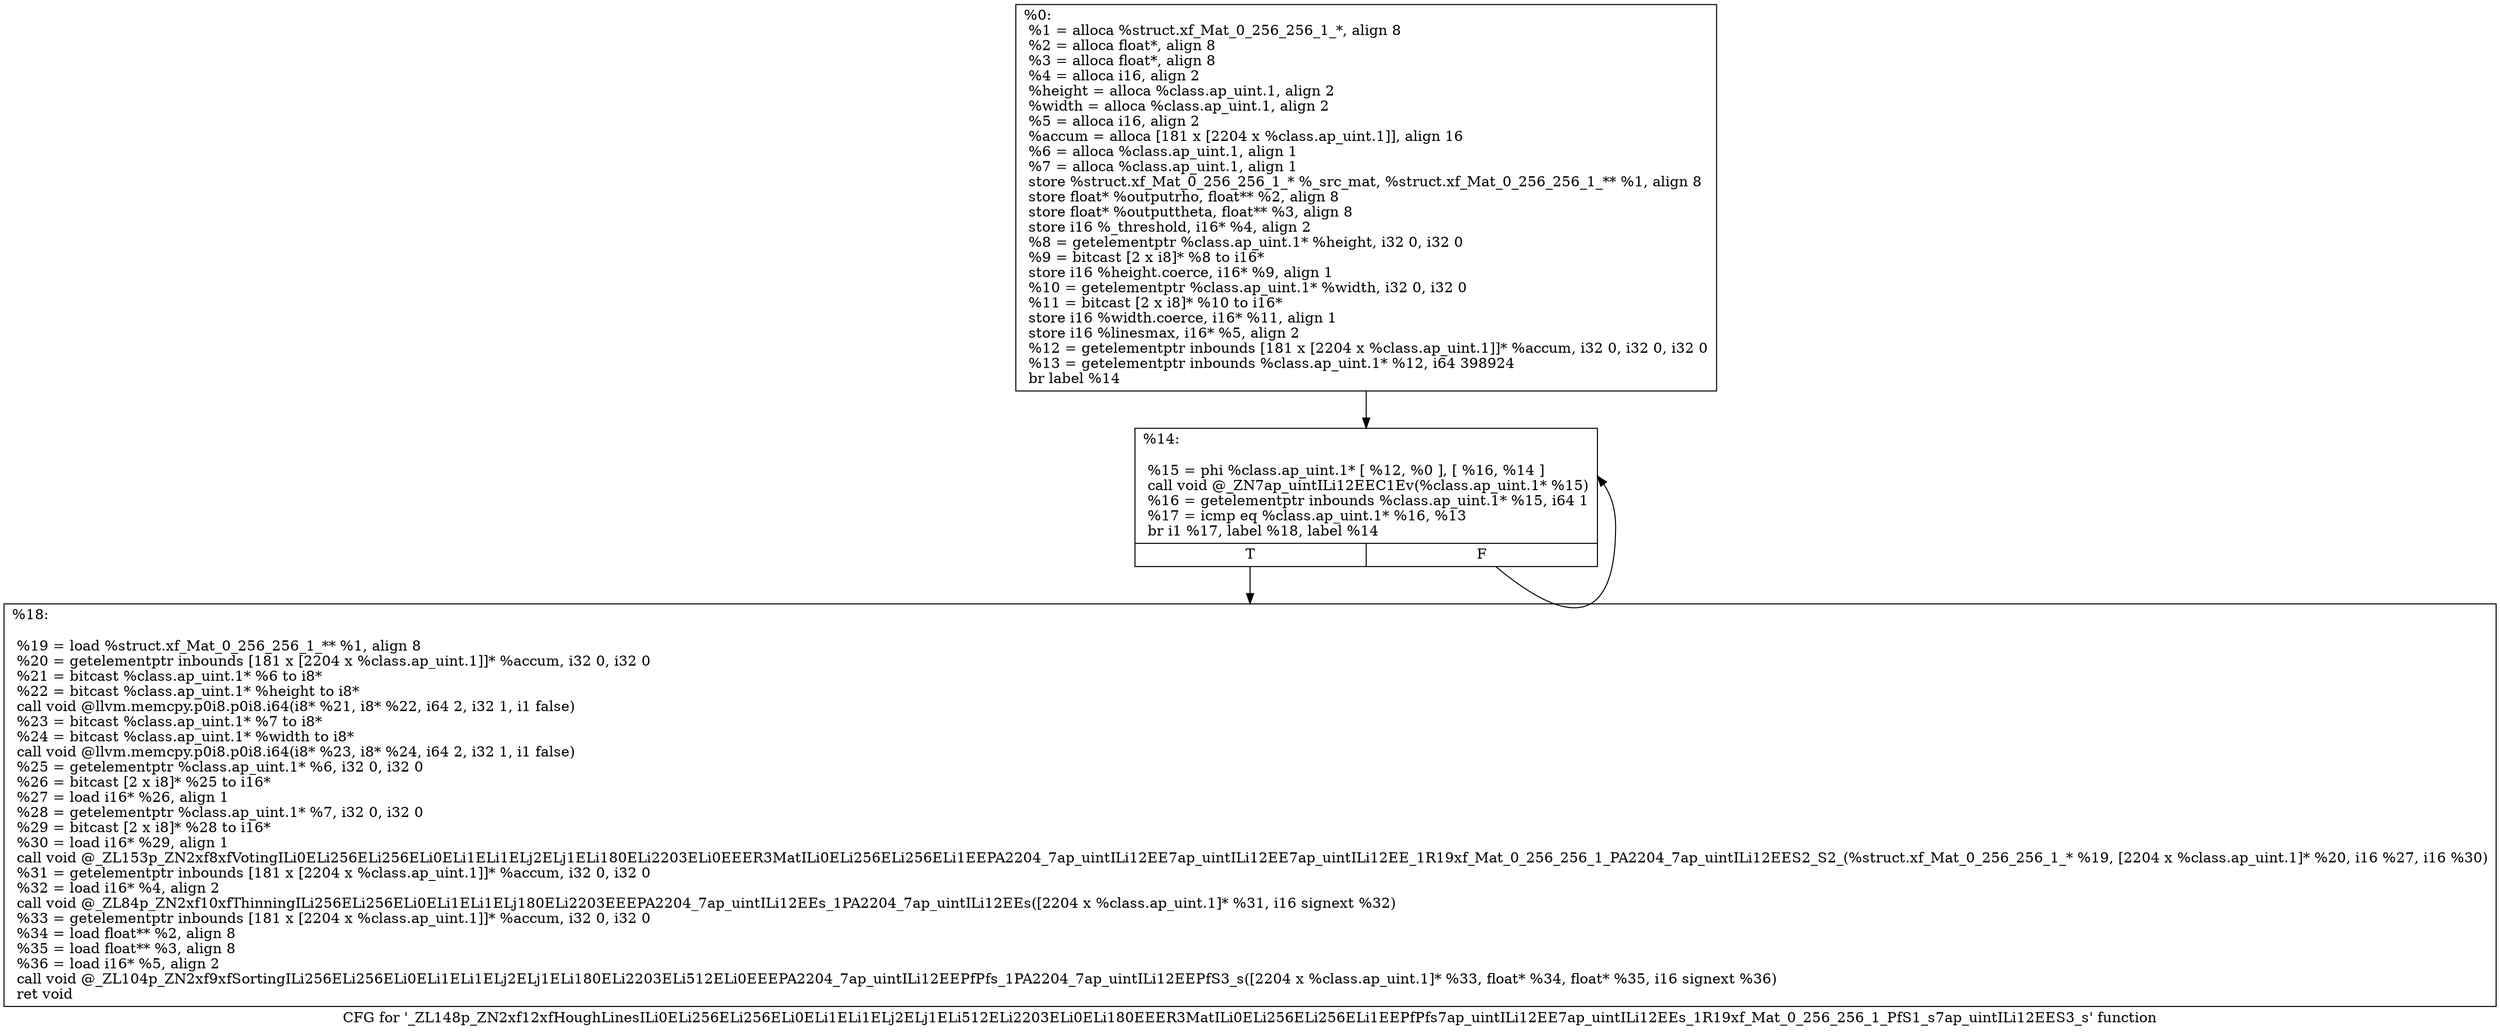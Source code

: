 digraph "CFG for '_ZL148p_ZN2xf12xfHoughLinesILi0ELi256ELi256ELi0ELi1ELi1ELj2ELj1ELi512ELi2203ELi0ELi180EEER3MatILi0ELi256ELi256ELi1EEPfPfs7ap_uintILi12EE7ap_uintILi12EEs_1R19xf_Mat_0_256_256_1_PfS1_s7ap_uintILi12EES3_s' function" {
	label="CFG for '_ZL148p_ZN2xf12xfHoughLinesILi0ELi256ELi256ELi0ELi1ELi1ELj2ELj1ELi512ELi2203ELi0ELi180EEER3MatILi0ELi256ELi256ELi1EEPfPfs7ap_uintILi12EE7ap_uintILi12EEs_1R19xf_Mat_0_256_256_1_PfS1_s7ap_uintILi12EES3_s' function";

	Node0x182f330 [shape=record,label="{%0:\l  %1 = alloca %struct.xf_Mat_0_256_256_1_*, align 8\l  %2 = alloca float*, align 8\l  %3 = alloca float*, align 8\l  %4 = alloca i16, align 2\l  %height = alloca %class.ap_uint.1, align 2\l  %width = alloca %class.ap_uint.1, align 2\l  %5 = alloca i16, align 2\l  %accum = alloca [181 x [2204 x %class.ap_uint.1]], align 16\l  %6 = alloca %class.ap_uint.1, align 1\l  %7 = alloca %class.ap_uint.1, align 1\l  store %struct.xf_Mat_0_256_256_1_* %_src_mat, %struct.xf_Mat_0_256_256_1_** %1, align 8\l  store float* %outputrho, float** %2, align 8\l  store float* %outputtheta, float** %3, align 8\l  store i16 %_threshold, i16* %4, align 2\l  %8 = getelementptr %class.ap_uint.1* %height, i32 0, i32 0\l  %9 = bitcast [2 x i8]* %8 to i16*\l  store i16 %height.coerce, i16* %9, align 1\l  %10 = getelementptr %class.ap_uint.1* %width, i32 0, i32 0\l  %11 = bitcast [2 x i8]* %10 to i16*\l  store i16 %width.coerce, i16* %11, align 1\l  store i16 %linesmax, i16* %5, align 2\l  %12 = getelementptr inbounds [181 x [2204 x %class.ap_uint.1]]* %accum, i32 0, i32 0, i32 0\l  %13 = getelementptr inbounds %class.ap_uint.1* %12, i64 398924\l  br label %14\l}"];
	Node0x182f330 -> Node0x1830000;
	Node0x1830000 [shape=record,label="{%14:\l\l  %15 = phi %class.ap_uint.1* [ %12, %0 ], [ %16, %14 ]\l  call void @_ZN7ap_uintILi12EEC1Ev(%class.ap_uint.1* %15)\l  %16 = getelementptr inbounds %class.ap_uint.1* %15, i64 1\l  %17 = icmp eq %class.ap_uint.1* %16, %13\l  br i1 %17, label %18, label %14\l|{<s0>T|<s1>F}}"];
	Node0x1830000:s0 -> Node0x18306d0;
	Node0x1830000:s1 -> Node0x1830000;
	Node0x18306d0 [shape=record,label="{%18:\l\l  %19 = load %struct.xf_Mat_0_256_256_1_** %1, align 8\l  %20 = getelementptr inbounds [181 x [2204 x %class.ap_uint.1]]* %accum, i32 0, i32 0\l  %21 = bitcast %class.ap_uint.1* %6 to i8*\l  %22 = bitcast %class.ap_uint.1* %height to i8*\l  call void @llvm.memcpy.p0i8.p0i8.i64(i8* %21, i8* %22, i64 2, i32 1, i1 false)\l  %23 = bitcast %class.ap_uint.1* %7 to i8*\l  %24 = bitcast %class.ap_uint.1* %width to i8*\l  call void @llvm.memcpy.p0i8.p0i8.i64(i8* %23, i8* %24, i64 2, i32 1, i1 false)\l  %25 = getelementptr %class.ap_uint.1* %6, i32 0, i32 0\l  %26 = bitcast [2 x i8]* %25 to i16*\l  %27 = load i16* %26, align 1\l  %28 = getelementptr %class.ap_uint.1* %7, i32 0, i32 0\l  %29 = bitcast [2 x i8]* %28 to i16*\l  %30 = load i16* %29, align 1\l  call void @_ZL153p_ZN2xf8xfVotingILi0ELi256ELi256ELi0ELi1ELi1ELj2ELj1ELi180ELi2203ELi0EEER3MatILi0ELi256ELi256ELi1EEPA2204_7ap_uintILi12EE7ap_uintILi12EE7ap_uintILi12EE_1R19xf_Mat_0_256_256_1_PA2204_7ap_uintILi12EES2_S2_(%struct.xf_Mat_0_256_256_1_* %19, [2204 x %class.ap_uint.1]* %20, i16 %27, i16 %30)\l  %31 = getelementptr inbounds [181 x [2204 x %class.ap_uint.1]]* %accum, i32 0, i32 0\l  %32 = load i16* %4, align 2\l  call void @_ZL84p_ZN2xf10xfThinningILi256ELi256ELi0ELi1ELi1ELj180ELi2203EEEPA2204_7ap_uintILi12EEs_1PA2204_7ap_uintILi12EEs([2204 x %class.ap_uint.1]* %31, i16 signext %32)\l  %33 = getelementptr inbounds [181 x [2204 x %class.ap_uint.1]]* %accum, i32 0, i32 0\l  %34 = load float** %2, align 8\l  %35 = load float** %3, align 8\l  %36 = load i16* %5, align 2\l  call void @_ZL104p_ZN2xf9xfSortingILi256ELi256ELi0ELi1ELi1ELj2ELj1ELi180ELi2203ELi512ELi0EEEPA2204_7ap_uintILi12EEPfPfs_1PA2204_7ap_uintILi12EEPfS3_s([2204 x %class.ap_uint.1]* %33, float* %34, float* %35, i16 signext %36)\l  ret void\l}"];
}
